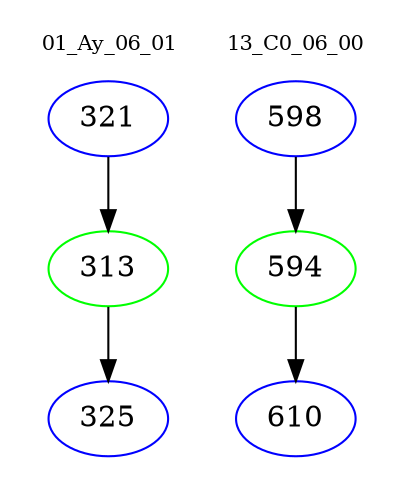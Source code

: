 digraph{
subgraph cluster_0 {
color = white
label = "01_Ay_06_01";
fontsize=10;
T0_321 [label="321", color="blue"]
T0_321 -> T0_313 [color="black"]
T0_313 [label="313", color="green"]
T0_313 -> T0_325 [color="black"]
T0_325 [label="325", color="blue"]
}
subgraph cluster_1 {
color = white
label = "13_C0_06_00";
fontsize=10;
T1_598 [label="598", color="blue"]
T1_598 -> T1_594 [color="black"]
T1_594 [label="594", color="green"]
T1_594 -> T1_610 [color="black"]
T1_610 [label="610", color="blue"]
}
}
